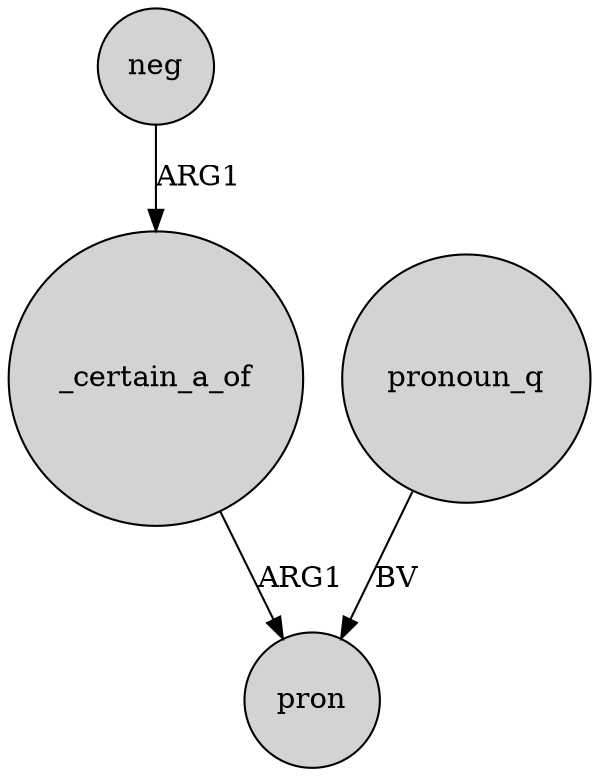 digraph {
	node [shape=circle style=filled]
	neg -> _certain_a_of [label=ARG1]
	_certain_a_of -> pron [label=ARG1]
	pronoun_q -> pron [label=BV]
}
